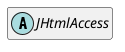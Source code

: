 @startuml
set namespaceSeparator \\
hide members
hide << alias >> circle

abstract class JHtmlAccess
@enduml
